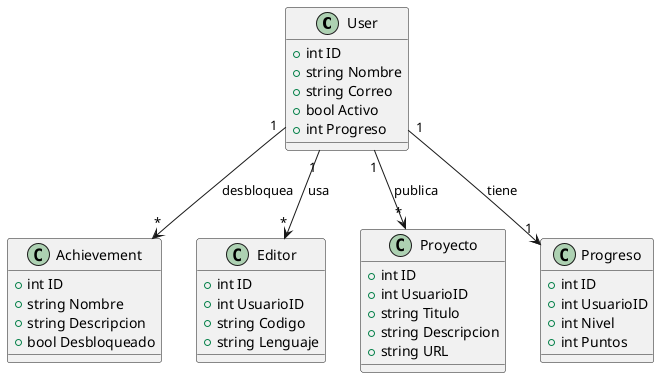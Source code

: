 @startuml ClassDiagram-SistemaAprendizaje

' Definición de clases
class User {
  +int ID
  +string Nombre
  +string Correo
  +bool Activo
  +int Progreso
}

class Achievement {
  +int ID
  +string Nombre
  +string Descripcion
  +bool Desbloqueado
}

class Editor {
  +int ID
  +int UsuarioID
  +string Codigo
  +string Lenguaje
}

class Proyecto {
  +int ID
  +int UsuarioID
  +string Titulo
  +string Descripcion
  +string URL
}

class Progreso {
  +int ID
  +int UsuarioID
  +int Nivel
  +int Puntos
}

' Relaciones entre clases
User "1" --> "*" Achievement : desbloquea
User "1" --> "*" Proyecto : publica
User "1" --> "1" Progreso : tiene
User "1" --> "*" Editor : usa

@enduml
